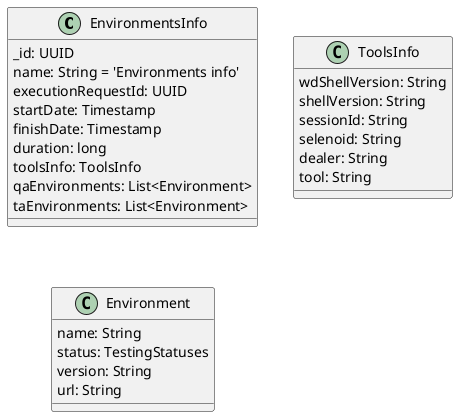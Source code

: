 @startuml

class EnvironmentsInfo {
    _id: UUID
    name: String = 'Environments info'
    executionRequestId: UUID
    startDate: Timestamp
    finishDate: Timestamp
    duration: long
    toolsInfo: ToolsInfo
    qaEnvironments: List<Environment>
    taEnvironments: List<Environment>
}

class ToolsInfo {
    wdShellVersion: String
    shellVersion: String
    sessionId: String
    selenoid: String
    dealer: String
    tool: String
}

class Environment {
    name: String
    status: TestingStatuses
    version: String
    url: String
}

@enduml
